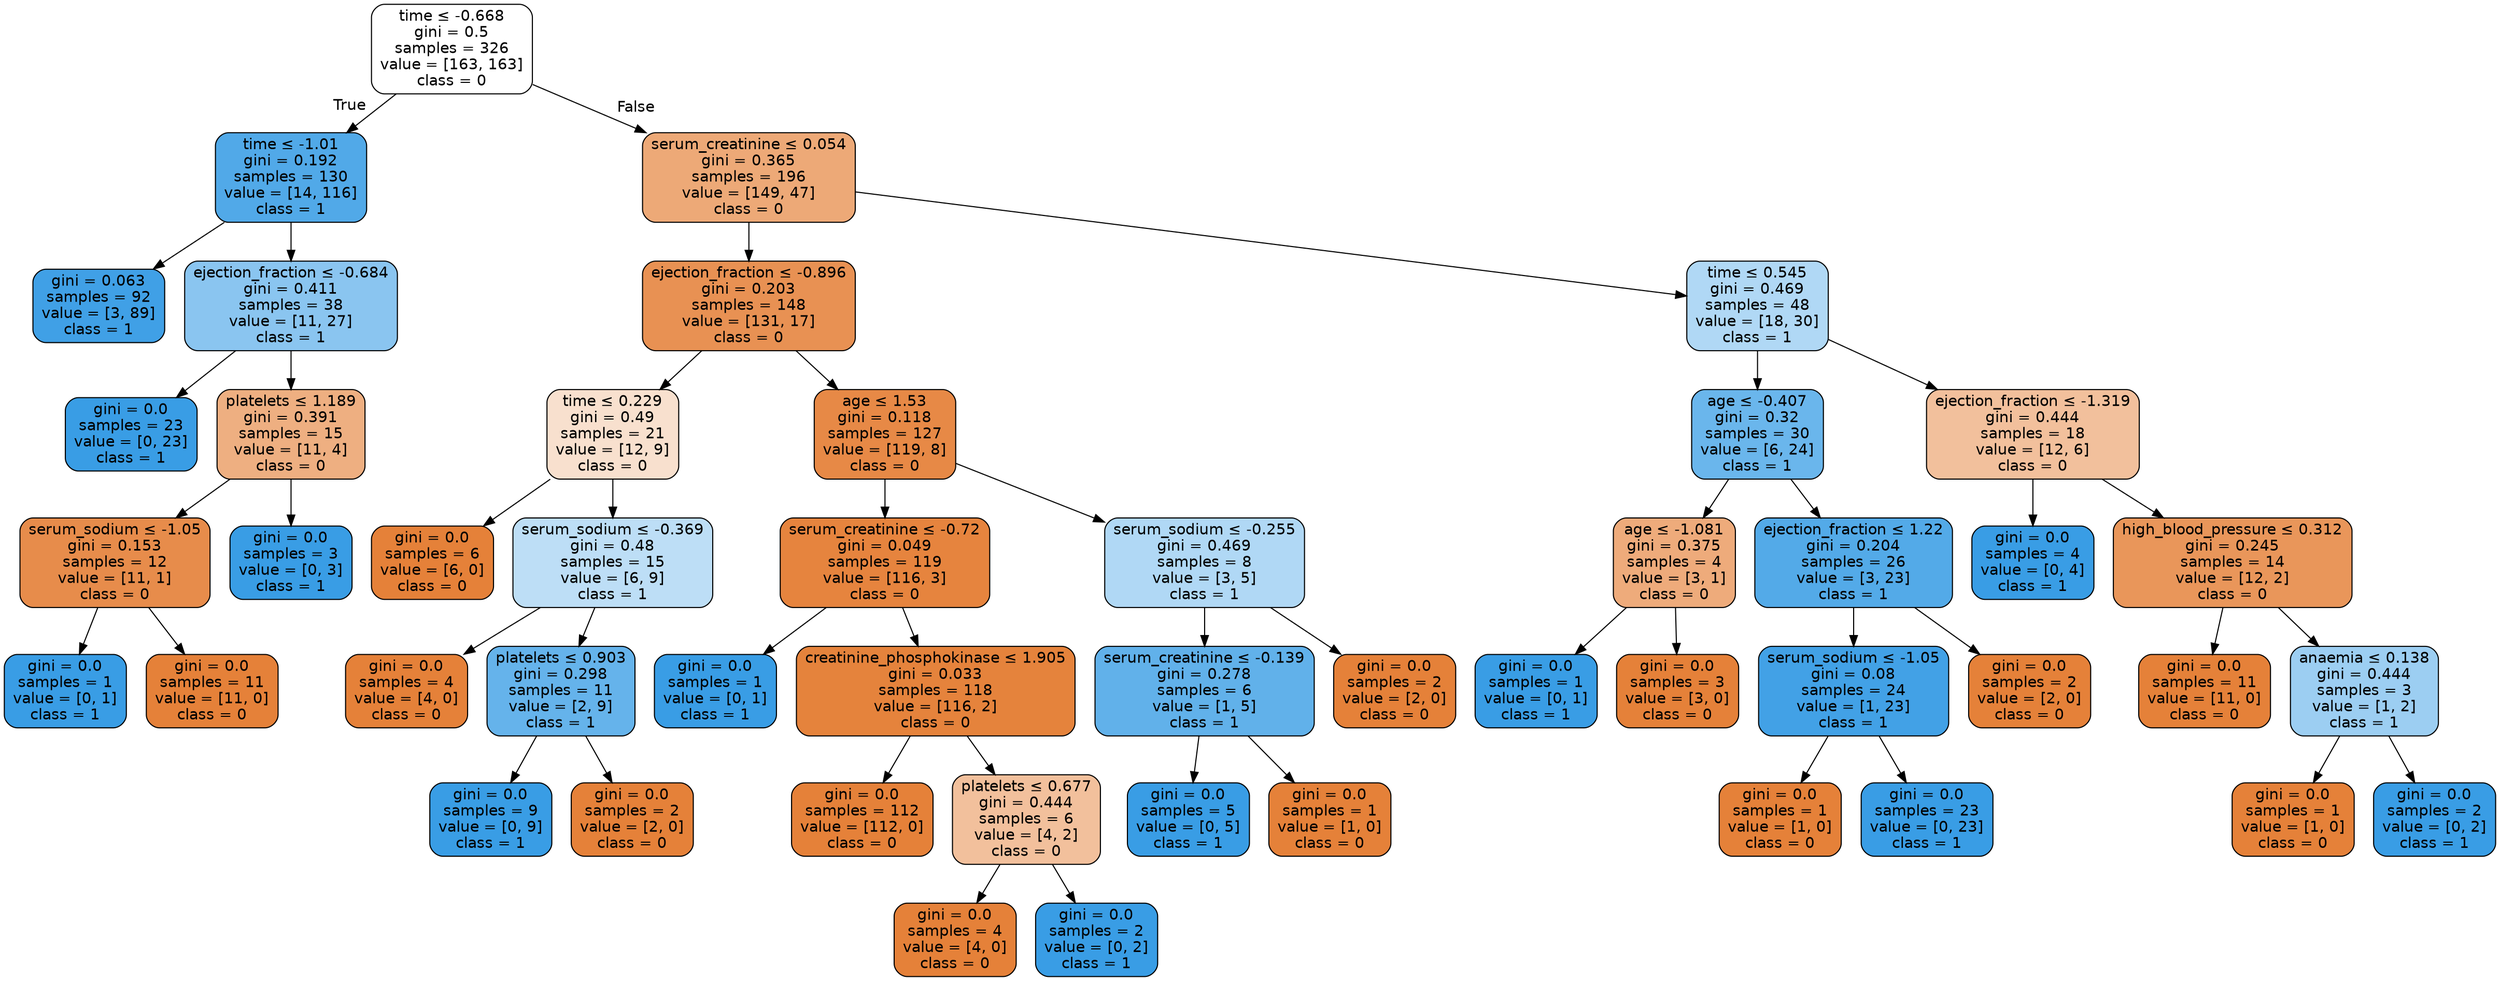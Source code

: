 digraph Tree {
node [shape=box, style="filled, rounded", color="black", fontname=helvetica] ;
edge [fontname=helvetica] ;
0 [label=<time &le; -0.668<br/>gini = 0.5<br/>samples = 326<br/>value = [163, 163]<br/>class = 0>, fillcolor="#ffffff"] ;
1 [label=<time &le; -1.01<br/>gini = 0.192<br/>samples = 130<br/>value = [14, 116]<br/>class = 1>, fillcolor="#51a9e8"] ;
0 -> 1 [labeldistance=2.5, labelangle=45, headlabel="True"] ;
2 [label=<gini = 0.063<br/>samples = 92<br/>value = [3, 89]<br/>class = 1>, fillcolor="#40a0e6"] ;
1 -> 2 ;
3 [label=<ejection_fraction &le; -0.684<br/>gini = 0.411<br/>samples = 38<br/>value = [11, 27]<br/>class = 1>, fillcolor="#8ac5f0"] ;
1 -> 3 ;
4 [label=<gini = 0.0<br/>samples = 23<br/>value = [0, 23]<br/>class = 1>, fillcolor="#399de5"] ;
3 -> 4 ;
5 [label=<platelets &le; 1.189<br/>gini = 0.391<br/>samples = 15<br/>value = [11, 4]<br/>class = 0>, fillcolor="#eeaf81"] ;
3 -> 5 ;
6 [label=<serum_sodium &le; -1.05<br/>gini = 0.153<br/>samples = 12<br/>value = [11, 1]<br/>class = 0>, fillcolor="#e78c4b"] ;
5 -> 6 ;
7 [label=<gini = 0.0<br/>samples = 1<br/>value = [0, 1]<br/>class = 1>, fillcolor="#399de5"] ;
6 -> 7 ;
8 [label=<gini = 0.0<br/>samples = 11<br/>value = [11, 0]<br/>class = 0>, fillcolor="#e58139"] ;
6 -> 8 ;
9 [label=<gini = 0.0<br/>samples = 3<br/>value = [0, 3]<br/>class = 1>, fillcolor="#399de5"] ;
5 -> 9 ;
10 [label=<serum_creatinine &le; 0.054<br/>gini = 0.365<br/>samples = 196<br/>value = [149, 47]<br/>class = 0>, fillcolor="#eda977"] ;
0 -> 10 [labeldistance=2.5, labelangle=-45, headlabel="False"] ;
11 [label=<ejection_fraction &le; -0.896<br/>gini = 0.203<br/>samples = 148<br/>value = [131, 17]<br/>class = 0>, fillcolor="#e89153"] ;
10 -> 11 ;
12 [label=<time &le; 0.229<br/>gini = 0.49<br/>samples = 21<br/>value = [12, 9]<br/>class = 0>, fillcolor="#f8e0ce"] ;
11 -> 12 ;
13 [label=<gini = 0.0<br/>samples = 6<br/>value = [6, 0]<br/>class = 0>, fillcolor="#e58139"] ;
12 -> 13 ;
14 [label=<serum_sodium &le; -0.369<br/>gini = 0.48<br/>samples = 15<br/>value = [6, 9]<br/>class = 1>, fillcolor="#bddef6"] ;
12 -> 14 ;
15 [label=<gini = 0.0<br/>samples = 4<br/>value = [4, 0]<br/>class = 0>, fillcolor="#e58139"] ;
14 -> 15 ;
16 [label=<platelets &le; 0.903<br/>gini = 0.298<br/>samples = 11<br/>value = [2, 9]<br/>class = 1>, fillcolor="#65b3eb"] ;
14 -> 16 ;
17 [label=<gini = 0.0<br/>samples = 9<br/>value = [0, 9]<br/>class = 1>, fillcolor="#399de5"] ;
16 -> 17 ;
18 [label=<gini = 0.0<br/>samples = 2<br/>value = [2, 0]<br/>class = 0>, fillcolor="#e58139"] ;
16 -> 18 ;
19 [label=<age &le; 1.53<br/>gini = 0.118<br/>samples = 127<br/>value = [119, 8]<br/>class = 0>, fillcolor="#e78946"] ;
11 -> 19 ;
20 [label=<serum_creatinine &le; -0.72<br/>gini = 0.049<br/>samples = 119<br/>value = [116, 3]<br/>class = 0>, fillcolor="#e6843e"] ;
19 -> 20 ;
21 [label=<gini = 0.0<br/>samples = 1<br/>value = [0, 1]<br/>class = 1>, fillcolor="#399de5"] ;
20 -> 21 ;
22 [label=<creatinine_phosphokinase &le; 1.905<br/>gini = 0.033<br/>samples = 118<br/>value = [116, 2]<br/>class = 0>, fillcolor="#e5833c"] ;
20 -> 22 ;
23 [label=<gini = 0.0<br/>samples = 112<br/>value = [112, 0]<br/>class = 0>, fillcolor="#e58139"] ;
22 -> 23 ;
24 [label=<platelets &le; 0.677<br/>gini = 0.444<br/>samples = 6<br/>value = [4, 2]<br/>class = 0>, fillcolor="#f2c09c"] ;
22 -> 24 ;
25 [label=<gini = 0.0<br/>samples = 4<br/>value = [4, 0]<br/>class = 0>, fillcolor="#e58139"] ;
24 -> 25 ;
26 [label=<gini = 0.0<br/>samples = 2<br/>value = [0, 2]<br/>class = 1>, fillcolor="#399de5"] ;
24 -> 26 ;
27 [label=<serum_sodium &le; -0.255<br/>gini = 0.469<br/>samples = 8<br/>value = [3, 5]<br/>class = 1>, fillcolor="#b0d8f5"] ;
19 -> 27 ;
28 [label=<serum_creatinine &le; -0.139<br/>gini = 0.278<br/>samples = 6<br/>value = [1, 5]<br/>class = 1>, fillcolor="#61b1ea"] ;
27 -> 28 ;
29 [label=<gini = 0.0<br/>samples = 5<br/>value = [0, 5]<br/>class = 1>, fillcolor="#399de5"] ;
28 -> 29 ;
30 [label=<gini = 0.0<br/>samples = 1<br/>value = [1, 0]<br/>class = 0>, fillcolor="#e58139"] ;
28 -> 30 ;
31 [label=<gini = 0.0<br/>samples = 2<br/>value = [2, 0]<br/>class = 0>, fillcolor="#e58139"] ;
27 -> 31 ;
32 [label=<time &le; 0.545<br/>gini = 0.469<br/>samples = 48<br/>value = [18, 30]<br/>class = 1>, fillcolor="#b0d8f5"] ;
10 -> 32 ;
33 [label=<age &le; -0.407<br/>gini = 0.32<br/>samples = 30<br/>value = [6, 24]<br/>class = 1>, fillcolor="#6ab6ec"] ;
32 -> 33 ;
34 [label=<age &le; -1.081<br/>gini = 0.375<br/>samples = 4<br/>value = [3, 1]<br/>class = 0>, fillcolor="#eeab7b"] ;
33 -> 34 ;
35 [label=<gini = 0.0<br/>samples = 1<br/>value = [0, 1]<br/>class = 1>, fillcolor="#399de5"] ;
34 -> 35 ;
36 [label=<gini = 0.0<br/>samples = 3<br/>value = [3, 0]<br/>class = 0>, fillcolor="#e58139"] ;
34 -> 36 ;
37 [label=<ejection_fraction &le; 1.22<br/>gini = 0.204<br/>samples = 26<br/>value = [3, 23]<br/>class = 1>, fillcolor="#53aae8"] ;
33 -> 37 ;
38 [label=<serum_sodium &le; -1.05<br/>gini = 0.08<br/>samples = 24<br/>value = [1, 23]<br/>class = 1>, fillcolor="#42a1e6"] ;
37 -> 38 ;
39 [label=<gini = 0.0<br/>samples = 1<br/>value = [1, 0]<br/>class = 0>, fillcolor="#e58139"] ;
38 -> 39 ;
40 [label=<gini = 0.0<br/>samples = 23<br/>value = [0, 23]<br/>class = 1>, fillcolor="#399de5"] ;
38 -> 40 ;
41 [label=<gini = 0.0<br/>samples = 2<br/>value = [2, 0]<br/>class = 0>, fillcolor="#e58139"] ;
37 -> 41 ;
42 [label=<ejection_fraction &le; -1.319<br/>gini = 0.444<br/>samples = 18<br/>value = [12, 6]<br/>class = 0>, fillcolor="#f2c09c"] ;
32 -> 42 ;
43 [label=<gini = 0.0<br/>samples = 4<br/>value = [0, 4]<br/>class = 1>, fillcolor="#399de5"] ;
42 -> 43 ;
44 [label=<high_blood_pressure &le; 0.312<br/>gini = 0.245<br/>samples = 14<br/>value = [12, 2]<br/>class = 0>, fillcolor="#e9965a"] ;
42 -> 44 ;
45 [label=<gini = 0.0<br/>samples = 11<br/>value = [11, 0]<br/>class = 0>, fillcolor="#e58139"] ;
44 -> 45 ;
46 [label=<anaemia &le; 0.138<br/>gini = 0.444<br/>samples = 3<br/>value = [1, 2]<br/>class = 1>, fillcolor="#9ccef2"] ;
44 -> 46 ;
47 [label=<gini = 0.0<br/>samples = 1<br/>value = [1, 0]<br/>class = 0>, fillcolor="#e58139"] ;
46 -> 47 ;
48 [label=<gini = 0.0<br/>samples = 2<br/>value = [0, 2]<br/>class = 1>, fillcolor="#399de5"] ;
46 -> 48 ;
}